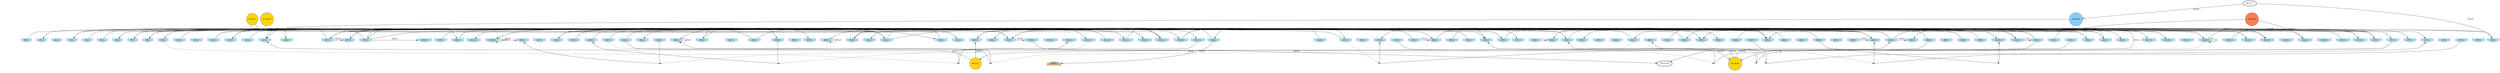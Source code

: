 digraph G {
node[shape = circle]
rankInputs [style = invisible]
rankOutputs [style = invisible]
rankInputs -> rankOutputs [color=invis]
0 [label="#0:1", style = filled, shape = invhouse, color=lightblue]
1 [label="#1:1", style = filled, shape = invhouse, color=lightblue]
2 [label="#2:1", style = filled, shape = invhouse, color=lightblue]
3 [label="#3:1", style = filled, shape = invhouse, color=lightblue]
4 [label="#4:1", style = filled, shape = invhouse, color=lightblue]
5 [label="#5:1", style = filled, shape = invhouse, color=lightblue]
6 [label="#6:1", style = filled, shape = invhouse, color=lightblue]
7 [label="#7:1", style = filled, shape = invhouse, color=lightblue]
8 [label="#8:1", style = filled, shape = invhouse, color=lightblue]
9 [label="#9:1", style = filled, shape = invhouse, color=lightblue]
10 [label="#10:1", style = filled, shape = invhouse, color=lightblue]
11 [label="#11:1", style = filled, shape = invhouse, color=lightblue]
12 [label="#12:1", style = filled, shape = invhouse, color=lightblue]
13 [label="#13:1", style = filled, shape = invhouse, color=lightblue]
14 [label="#14:1", style = filled, shape = invhouse, color=lightblue]
15 [label="#15:1", style = filled, shape = invhouse, color=lightblue]
16 [label="#16:1", style = filled, shape = invhouse, color=lightblue]
17 [label="#17:1", style = filled, shape = invhouse, color=lightblue]
18 [label="#18:1", style = filled, shape = invhouse, color=lightblue]
19 [label="#19:1", style = filled, shape = invhouse, color=lightblue]
20 [label="#20:1", style = filled, shape = invhouse, color=lightblue]
21 [label="#21:1", style = filled, shape = invhouse, color=lightblue]
22 [label="#22:1", style = filled, shape = invhouse, color=lightblue]
23 [label="#23:1", style = filled, shape = invhouse, color=lightblue]
24 [label="#24:1", style = filled, shape = invhouse, color=lightblue]
25 [label="#25:1", style = filled, shape = invhouse, color=lightblue]
26 [label="#26:1", style = filled, shape = invhouse, color=lightblue]
27 [label="#27:1", style = filled, shape = invhouse, color=lightblue]
28 [label="#28:1", style = filled, shape = invhouse, color=lightblue]
29 [label="#29:1", style = filled, shape = invhouse, color=lightblue]
30 [label="#30:1", style = filled, shape = invhouse, color=lightblue]
31 [label="#31:1", style = filled, shape = invhouse, color=lightblue]
32 [label="#32:1", style = filled, shape = invhouse, color=lightblue]
33 [label="#33:1", style = filled, shape = invhouse, color=lightblue]
34 [label="#34:1", style = filled, shape = invhouse, color=lightblue]
35 [label="#35:1", style = filled, shape = invhouse, color=lightblue]
36 [label="#36:1", style = filled, shape = invhouse, color=lightblue]
37 [label="#37:1", style = filled, shape = invhouse, color=lightblue]
38 [label="#38:1", style = filled, shape = invhouse, color=lightblue]
39 [label="#39:1", style = filled, shape = invhouse, color=lightblue]
40 [label="#40:1", style = filled, shape = invhouse, color=lightblue]
41 [label="#41:1", style = filled, shape = invhouse, color=lightblue]
42 [label="#42:1", style = filled, shape = invhouse, color=lightblue]
43 [label="#43:1", style = filled, shape = invhouse, color=lightblue]
44 [label="#44:1", style = filled, shape = invhouse, color=lightblue]
45 [label="#45:1", style = filled, shape = invhouse, color=lightblue]
46 [label="#46:1", style = filled, shape = invhouse, color=lightblue]
47 [label="#47:1", style = filled, shape = invhouse, color=lightblue]
48 [label="#48:1", style = filled, shape = invhouse, color=lightblue]
49 [label="#49:1", style = filled, shape = invhouse, color=lightblue]
50 [label="#50:1", style = filled, shape = invhouse, color=lightblue]
51 [label="#51:1", style = filled, shape = invhouse, color=lightblue]
52 [label="#52:1", style = filled, shape = invhouse, color=lightblue]
53 [label="#53:1", style = filled, shape = invhouse, color=lightblue]
54 [label="#54:1", style = filled, shape = invhouse, color=lightblue]
55 [label="#55:1", style = filled, shape = invhouse, color=lightblue]
56 [label="#56:1", style = filled, shape = invhouse, color=lightblue]
57 [label="#57:1", style = filled, shape = invhouse, color=lightblue]
58 [label="#58:1", style = filled, shape = invhouse, color=lightblue]
59 [label="#59:1", style = filled, shape = invhouse, color=lightblue]
60 [label="#60:1", style = filled, shape = invhouse, color=lightblue]
61 [label="#61:1", style = filled, shape = invhouse, color=lightblue]
62 [label="#62:1", style = filled, shape = invhouse, color=lightblue]
63 [label="#63:1", style = filled, shape = invhouse, color=lightblue]
64 [label="#64:1", style = filled, shape = invhouse, color=lightblue]
65 [label="#65:1", style = filled, shape = invhouse, color=lightblue]
66 [label="#66:1", style = filled, shape = invhouse, color=lightblue]
67 [label="#67:1", style = filled, shape = invhouse, color=lightblue]
68 [label="#68:1", style = filled, shape = invhouse, color=lightblue]
69 [label="#69:1", style = filled, shape = invhouse, color=lightblue]
70 [label="#70:1", style = filled, shape = invhouse, color=lightblue]
71 [label="#71:1", style = filled, shape = invhouse, color=lightblue]
72 [label="#72:1", style = filled, shape = invhouse, color=lightblue]
73 [label="#73:1", style = filled, shape = invhouse, color=lightblue]
74 [label="#74:1", style = filled, shape = invhouse, color=lightblue]
75 [label="#75:1", style = filled, shape = invhouse, color=lightblue]
76 [label="#76:1", style = filled, shape = invhouse, color=lightblue]
77 [label="#77:1", style = filled, shape = invhouse, color=lightblue]
78 [label="#78:1", style = filled, shape = invhouse, color=lightblue]
79 [label="#79:1", style = filled, shape = invhouse, color=lightblue]
80 [label="#80:1", style = filled, shape = invhouse, color=lightblue]
81 [label="#81:1", style = filled, shape = invhouse, color=lightblue]
82 [label="#82:1", style = filled, shape = invhouse, color=lightblue]
83 [label="#83:1", style = filled, shape = invhouse, color=lightblue]
84 [label="#84:1", style = filled, shape = invhouse, color=lightblue]
85 [label="#85:1", style = filled, shape = invhouse, color=lightblue]
86 [label="#86:1", style = filled, shape = invhouse, color=lightblue]
87 [label="#87:1", style = filled, shape = invhouse, color=lightblue]
88 [label="#88:1", style = filled, shape = invhouse, color=lightblue]
89 [label="#89:1", style = filled, shape = invhouse, color=lightblue]
90 [label="#90:1", style = filled, shape = invhouse, color=lightblue]
91 [label="#91:1", style = filled, shape = invhouse, color=lightblue]
92 [label="#92:1", style = filled, shape = invhouse, color=lightblue]
93 [label="#93:1", style = filled, shape = invhouse, color=lightblue]
94 [label="#94:1", style = filled, shape = invhouse, color=lightblue]
95 [label="#95:1", style = filled, shape = invhouse, color=lightblue]
96 [label="#96:1", style = filled, shape = invhouse, color=lightblue]
97 [label="#97:1", style = filled, shape = invhouse, color=lightblue]
98 [label="#98:1", style = filled, shape = invhouse, color=lightblue]
99 [label="#99:1", style = filled, shape = invhouse, color=lightblue]
100 [label="#100:1", style = filled, shape = invhouse, color=lightblue]
101 [label="#101:1", style = filled, shape = invhouse, color=lightblue]
102 [label="#102:1", style = filled, shape = invhouse, color=lightblue]
103 [label="#103:1", style = filled, shape = invhouse, color=lightblue]
104 [label="#104:1", style = filled, shape = invhouse, color=lightblue]
105 [label="#105:1", style = filled, shape = invhouse, color=lightblue]
106 [label="#106:1", style = filled, shape = invhouse, color=lightblue]
107 [label="#107:1", style = filled, shape = invhouse, color=lightblue]
108 [label="#108:1", style = filled, shape = invhouse, color=lightblue]
109 [label="#109:1", style = filled, shape = invhouse, color=lightblue]
110 [label="#110:1", style = filled, shape = invhouse, color=lightblue]
111 [label="#111:1", style = filled, shape = invhouse, color=lightblue]
112 [label="#112:1", style = filled, shape = invhouse, color=lightblue]
113 [label="#113:1", style = filled, shape = invhouse, color=lightblue]
114 [label="#114:1", style = filled, shape = invhouse, color=lightblue]
115 [label="#115:1", style = filled, shape = invhouse, color=lightblue]
116 [label="#116:1", style = filled, shape = invhouse, color=lightblue]
117 [label="#117:1", style = filled, shape = invhouse, color=lightblue]
118 [label="#118:1", style = filled, shape = invhouse, color=lightblue]
119 [label="#119:1", style = filled, shape = invhouse, color=lightblue]
120 [label="#120:1", style = filled, shape = invhouse, color=lightblue]
121 [label="#121:1", style = filled, shape = invhouse, color=lightblue]
122 [label="#122:1", style = filled, shape = invhouse, color=lightblue]
123 [label="#123:1", style = filled, shape = invhouse, color=lightblue]
124 [label="#124:1", style = filled, shape = invhouse, color=lightblue]
125 [label="#125:1", style = filled, shape = invhouse, color=lightblue]
126 [label="#126:1", style = filled, shape = invhouse, color=lightblue]
127 [label="#127:1", style = filled, shape = invhouse, color=lightblue]
128 [label="#128:1", style = filled, shape = house, color=tan]
129 [label="#129:7", style = filled, fillcolor = gold]
130 [label="#130:49", style = filled, fillcolor = lightskyblue]
131 [label="#131:49", shape = doubleoctagon]
132 [label="#132:49", style = filled, fillcolor = gold]
133 [label="#133:7", shape = doubleoctagon]
134 [label="#134:49", style = filled, fillcolor = gold]
135 [label="#135:1", style = filled, fillcolor = gold]
136 [label="#136:49", style = filled, fillcolor = coral]
28 -> 128 [label = "65535"]
84 -> 28 [label = "65535"]
133 -> 35 [label = "65535"]
65 -> 120 [label = "65535"]
28 -> 25 [label = "65535"]
34 -> 27 [label = "65535"]
91 -> 104 [label = "65535"]
22 -> 115 [label = "65535"]
33 -> 134 [label = "65535"]
80 -> 94 [label = "65535"]
45 -> 54 [label = "65535"]
108 -> 131 [label = "65535"]
134 -> 82 [label = "65535"]
77 -> 80 [label = "65535"]
17 -> 3 [label = "65535"]
25 -> 30 [label = "65535"]
86 -> 13 [label = "65535"]
51 -> 3 [label = "65535"]
82 -> 17 [label = "65535"]
20 -> 113 [label = "65535"]
52 -> 35 [label = "65535"]
78 -> 27 [label = "65535"]
10 -> 70 [label = "65535"]
78 -> 102 [label = "65535"]
113 -> 105 [label = "65535"]
129 -> 23 [label = "65535"]
94 -> 77 [label = "65535"]
125 -> 6 [label = "65535"]
138 [shape = point]
63 -> 138 [style = dashed]
44 -> 138 [dir = none]
138 -> 36
3 -> 55 [label = "65535"]
104 -> 36 [label = "65535"]
98 -> 43 [label = "65535"]
13 -> 22 [label = "65535"]
130 -> 16 [label = "65535"]
55 -> 67 [label = "65535"]
104 -> 104 [label = "65535"]
80 -> 68 [label = "65535"]
106 -> 123 [label = "65535"]
89 -> 92 [label = "65535"]
69 -> 83 [label = "65535"]
94 -> 118 [label = "65535"]
66 -> 77 [label = "65535"]
53 -> 135 [label = "65535"]
30 -> 1 [label = "65535"]
17 -> 35 [label = "65535"]
130 -> 83 [label = "65535"]
103 -> 116 [label = "65535"]
139 [shape = point]
120 -> 139 [style = dashed]
42 -> 139 [dir = none]
139 -> 45
88 -> 81 [label = "65535"]
98 -> 17 [label = "65535"]
101 -> 20 [label = "65535"]
24 -> 78 [label = "65535"]
130 -> 131 [label = "65535"]
135 -> 15 [label = "65535"]
127 -> 6 [label = "65535"]
4 -> 122 [label = "65535"]
8 -> 92 [label = "65535"]
123 -> 7 [label = "65535"]
96 -> 9 [label = "65535"]
39 -> 49 [label = "65535"]
82 -> 117 [label = "65535"]
12 -> 73 [label = "65535"]
51 -> 66 [label = "65535"]
100 -> 20 [label = "2047"]
48 -> 46 [label = "65535"]
79 -> 71 [label = "65535"]
82 -> 104 [label = "65535"]
140 [shape = point]
30 -> 140 [style = dashed]
96 -> 140 [dir = none]
140 -> 32
141 [shape = point]
41 -> 141 [style = dashed]
75 -> 141 [dir = none]
141 -> 81
121 -> 116 [label = "65535"]
132 -> 114 [label = "65535"]
70 -> 59 [label = "65535"]
142 [shape = point]
9 -> 142 [style = dashed]
115 -> 142 [dir = none]
142 -> 110
12 -> 81 [label = "65535"]
17 -> 35 [label = "15"]
19 -> 19 [label = "65535"]
136 -> 63 [label = "65535"]
82 -> 95 [label = "16383"]
135 -> 25 [label = "65535"]
143 [shape = point]
100 -> 143 [style = dashed]
86 -> 143 [dir = none]
143 -> 100
122 -> 8 [label = "63"]
38 -> 122 [label = "255"]
40 -> 111 [label = "65535"]
106 -> 83 [label = "65535"]
93 -> 56 [label = "255"]
42 -> 101 [label = "8191"]
23 -> 38 [label = "65535"]
99 -> 103 [label = "1023"]
120 -> 120 [label = "31"]
123 -> 20 [label = "65535"]
13 -> 89 [label = "65535"]
70 -> 8 [label = "65535"]
17 -> 77 [label = "65535"]
45 -> 45 [label = "65535"]
21 -> 81 [label = "65535"]
70 -> 60 [label = "255"]
101 -> 51 [label = "127"]
5 -> 120 [label = "65535"]
39 -> 93 [label = "7"]
41 -> 105 [label = "511"]
22 -> 77 [label = "511"]
27 -> 108 [label = "65535"]
8 -> 27 [label = "63"]
90 -> 57 [label = "127"]
54 -> 15 [label = "65535"]
14 -> 105 [label = "65535"]
78 -> 81 [label = "15"]
144 [shape = point]
67 -> 144 [style = dashed]
107 -> 144 [dir = none]
144 -> 73
9 -> 92 [label = "255"]
78 -> 15 [label = "127"]
112 -> 26 [label = "65535"]
19 -> 54 [label = "65535"]
51 -> 134 [label = "63"]
120 -> 123 [label = "65535"]
129 -> 24 [label = "63"]
59 -> 72 [label = "3"]
145 [shape = point]
42 -> 145 [style = dashed]
71 -> 145 [dir = none]
145 -> 92
146 [shape = point]
111 -> 146 [style = dashed]
49 -> 146 [dir = none]
146 -> 40
38 -> 106 [label = "31"]
63 -> 27 [label = "65535"]
147 [shape = point]
60 -> 147 [style = dashed]
71 -> 147 [dir = none]
147 -> 64
34 -> 89 [label = "65535"]
29 -> 21 [label = "65535"]
48 -> 93 [label = "31"]
58 -> 59 [label = "1"]
118 -> 32 [label = "65535"]
22 -> 67 [label = "65535"]
46 -> 18 [label = "7"]
42 -> 100 [label = "1"]
0 -> 116 [label = "1"]
101 -> 95 [label = "3"]
133 -> 130 [label = "65535"]
134 -> 94 [label = "65535"]
106 -> 55 [label = "65535"]
7 -> 22 [label = "3"]
136 -> 125 [label = "65535"]
38 -> 116 [label = "3"]
{
	rank = same
	rankdir = TB
	rankInputs -> 0 -> 1 -> 2 -> 3 -> 4 -> 5 -> 6 -> 7 -> 8 -> 9 -> 10 -> 11 -> 12 -> 13 -> 14 -> 15 -> 16 -> 17 -> 18 -> 19 -> 20 -> 21 -> 22 -> 23 -> 24 -> 25 -> 26 -> 27 -> 28 -> 29 -> 30 -> 31 -> 32 -> 33 -> 34 -> 35 -> 36 -> 37 -> 38 -> 39 -> 40 -> 41 -> 42 -> 43 -> 44 -> 45 -> 46 -> 47 -> 48 -> 49 -> 50 -> 51 -> 52 -> 53 -> 54 -> 55 -> 56 -> 57 -> 58 -> 59 -> 60 -> 61 -> 62 -> 63 -> 64 -> 65 -> 66 -> 67 -> 68 -> 69 -> 70 -> 71 -> 72 -> 73 -> 74 -> 75 -> 76 -> 77 -> 78 -> 79 -> 80 -> 81 -> 82 -> 83 -> 84 -> 85 -> 86 -> 87 -> 88 -> 89 -> 90 -> 91 -> 92 -> 93 -> 94 -> 95 -> 96 -> 97 -> 98 -> 99 -> 100 -> 101 -> 102 -> 103 -> 104 -> 105 -> 106 -> 107 -> 108 -> 109 -> 110 -> 111 -> 112 -> 113 -> 114 -> 115 -> 116 -> 117 -> 118 -> 119 -> 120 -> 121 -> 122 -> 123 -> 124 -> 125 -> 126 -> 127 [style = invis]
}
{
	rank = same
	rankdir = TB
	rankOutputs -> 128 [style = invis]
}
}
